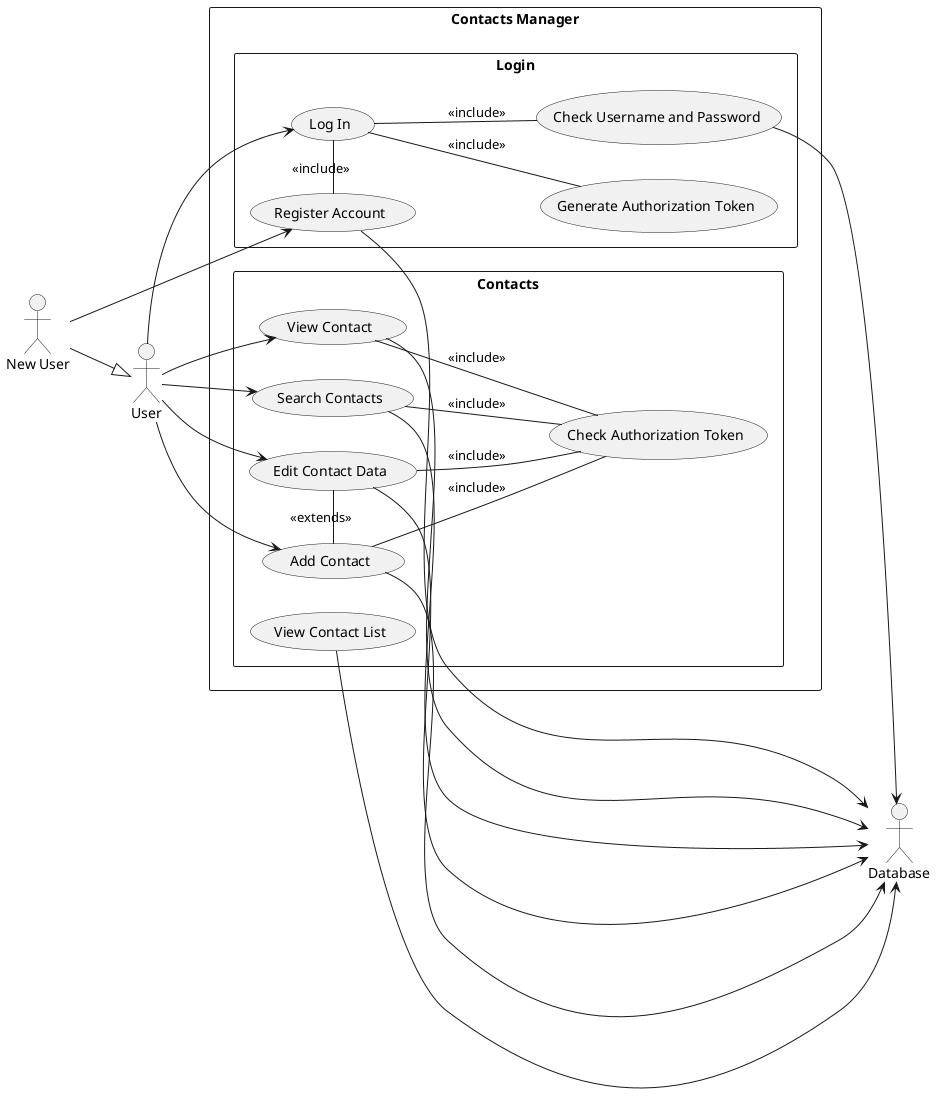 @startuml
left to right direction

:User:
:New User:
:Database:


:New User: --|> :User:

Rectangle "Contacts Manager" {
    Rectangle Login {
        (Register Account)
        (Log In)

        (Generate Authorization Token)
        (Check Username and Password)
    }

    Rectangle Contacts {
        (Add Contact)
        (View Contact)
        (View Contact List)
        (Edit Contact Data)
        (Search Contacts)

        (Check Authorization Token)
    }
}

(Add Contact) - (Edit Contact Data) : <<extends>>
(Register Account) - (Log In) : <<include>>

' Logged in user relations
:User: --> (Add Contact)
:User: --> (View Contact)
:User: --> (Edit Contact Data)
:User: --> (Search Contacts)

' Register and login user relations
:New User: --> (Register Account)
:User: --> (Log In)

' Register backend/database relations
(Register Account) --> :Database:
(Log In) -- (Check Username and Password) : <<include>>
(Log In) -- (Generate Authorization Token) : <<include>>
(Check Username and Password) --> :Database:
'(Generate Authorization Token) --> :Database:

' Contacts Database Relations
(Add Contact) --> :Database:
(Search Contacts) --> :Database:
(View Contact) --> :Database:
(View Contact List) --> :Database:

(Add Contact) -- (Check Authorization Token) : <<include>>
(Search Contacts) -- (Check Authorization Token) : <<include>>
(View Contact) -- (Check Authorization Token) : <<include>>

(Edit Contact Data) --> :Database:
(Edit Contact Data) -- (Check Authorization Token) : <<include>>

@enduml